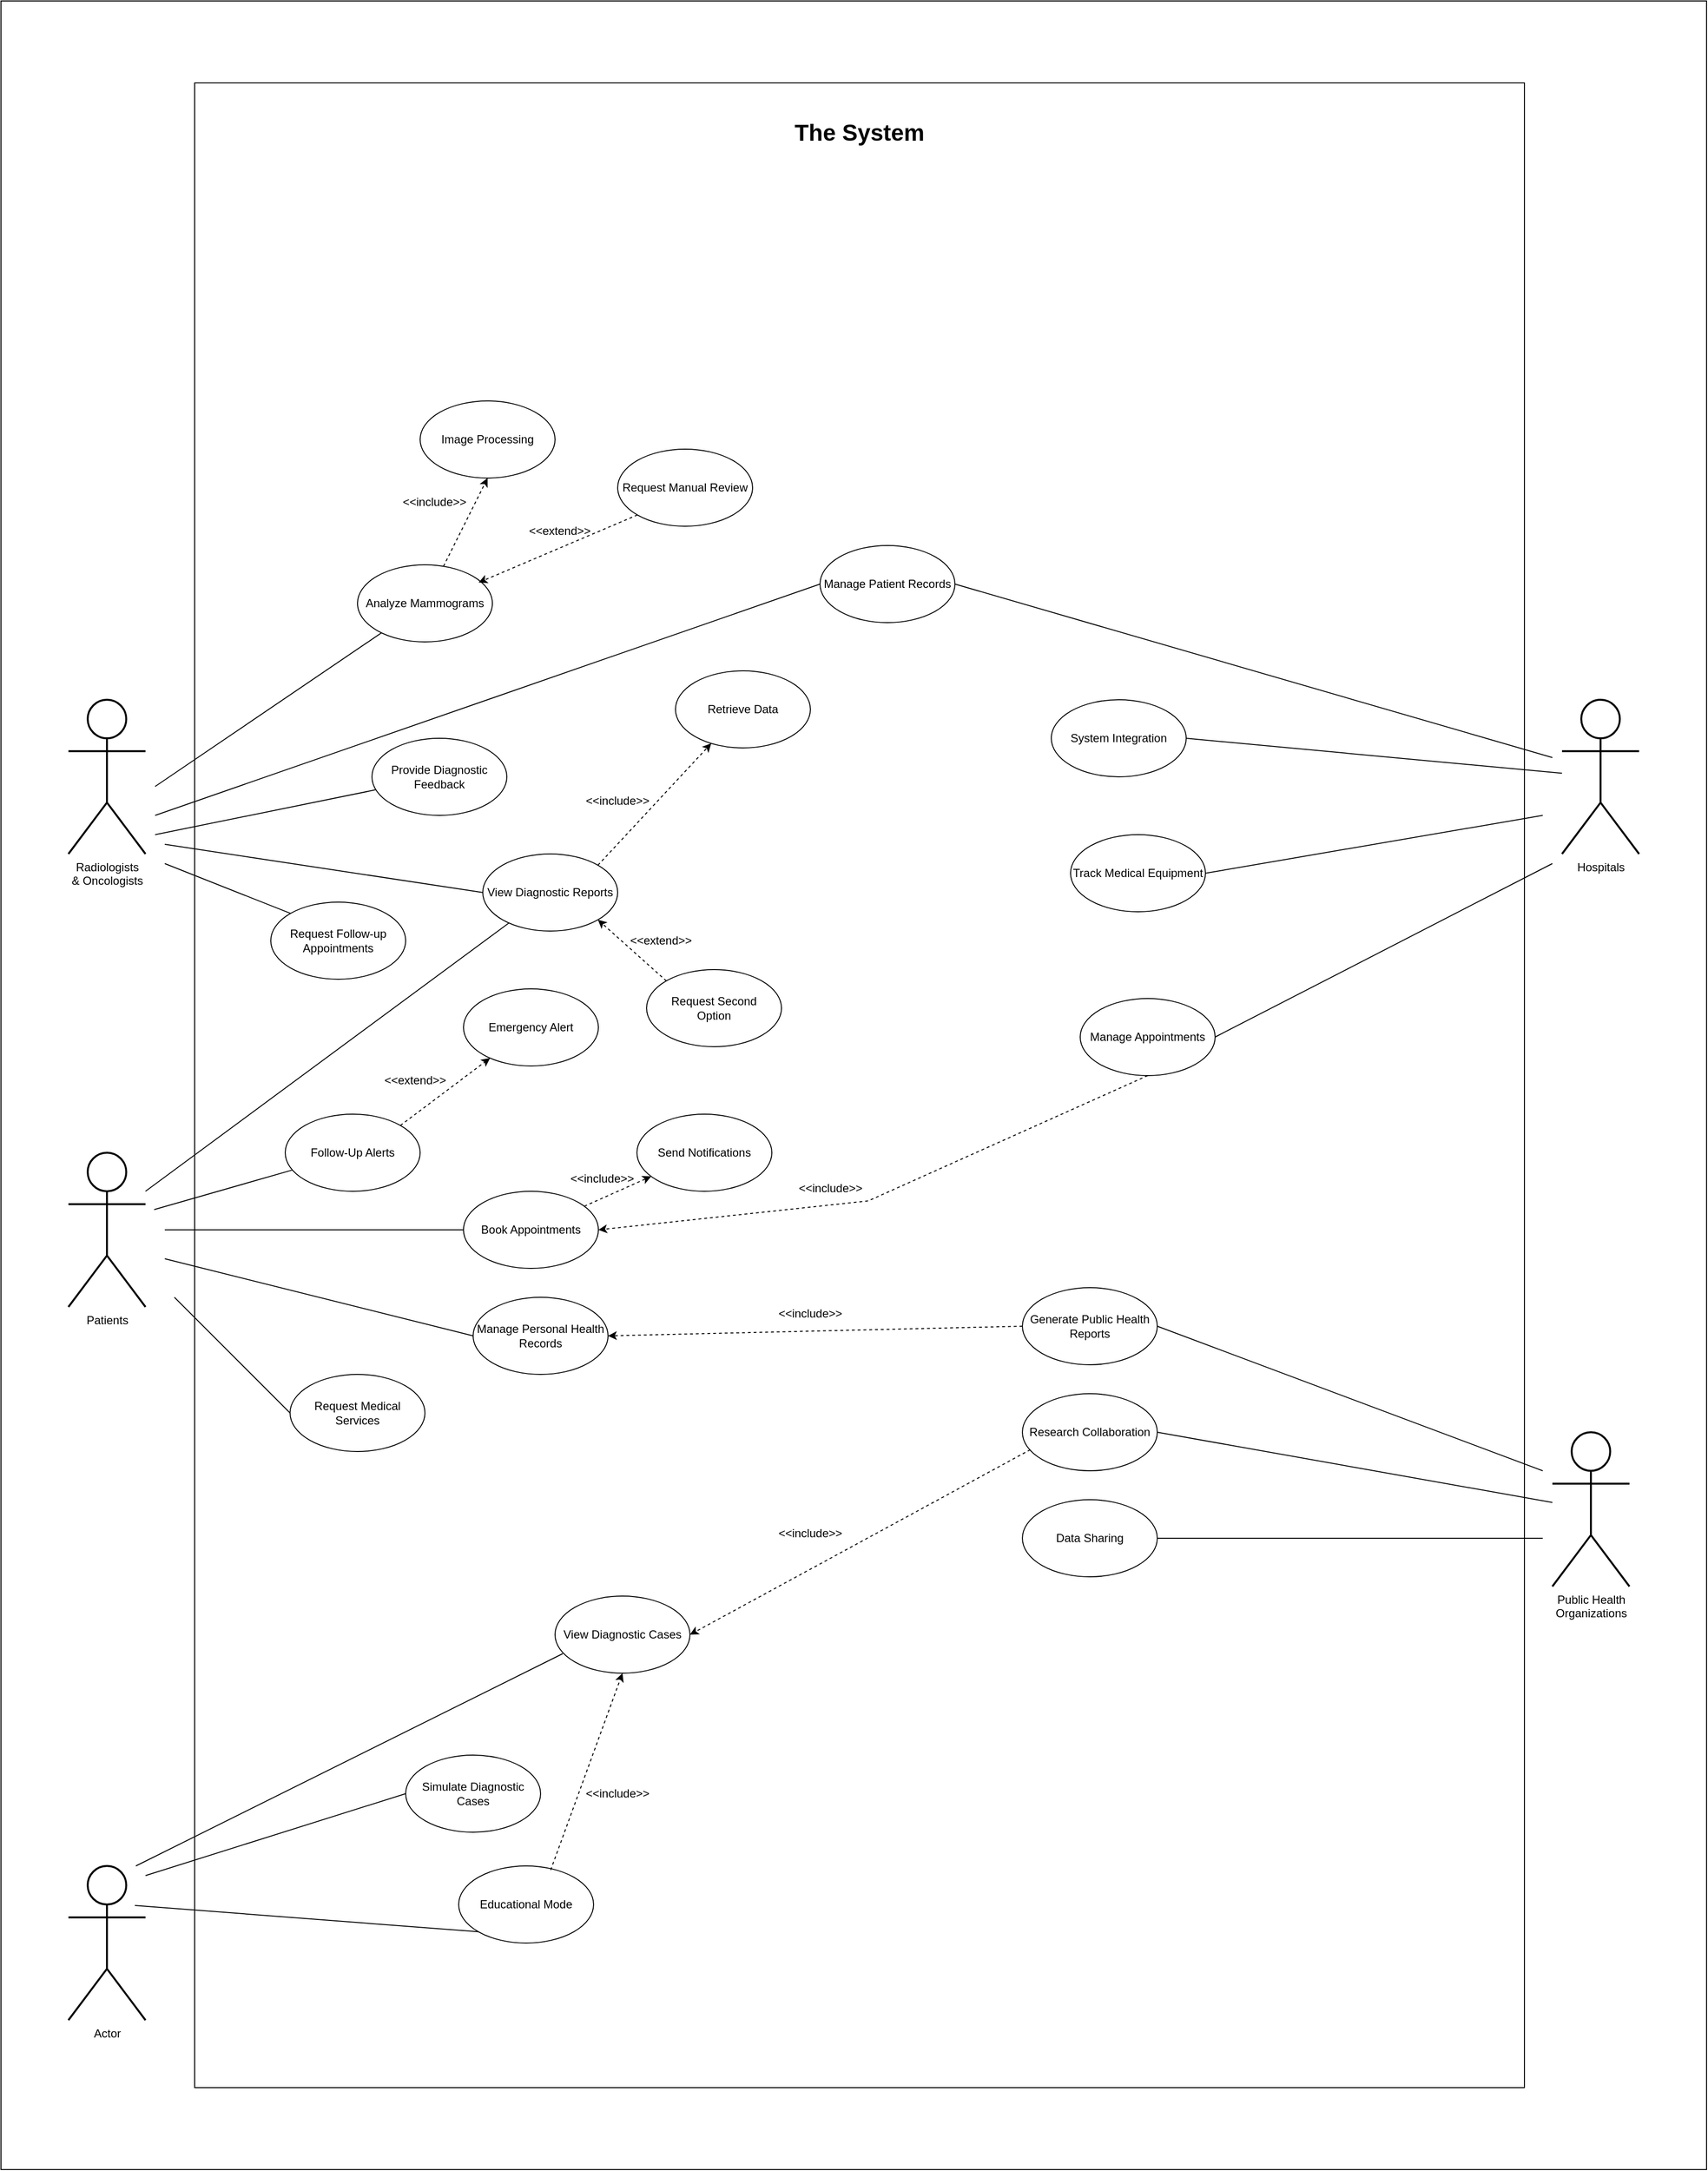 <mxfile version="24.8.6">
  <diagram name="Page-1" id="EfvkMyXsry1boPUFlgPe">
    <mxGraphModel dx="2623" dy="413" grid="1" gridSize="10" guides="1" tooltips="1" connect="1" arrows="1" fold="1" page="1" pageScale="1" pageWidth="850" pageHeight="1100" math="0" shadow="0">
      <root>
        <mxCell id="0" />
        <mxCell id="1" parent="0" />
        <mxCell id="jNFCbJLxegR6J5QKIv35-41" value="" style="rounded=0;whiteSpace=wrap;html=1;" vertex="1" parent="1">
          <mxGeometry x="1731" y="3530" width="1380" height="2080" as="geometry" />
        </mxCell>
        <mxCell id="jNFCbJLxegR6J5QKIv35-125" value="Radiologists&lt;div&gt;&amp;amp;&amp;nbsp;Oncologists&lt;/div&gt;" style="shape=umlActor;verticalLabelPosition=bottom;verticalAlign=top;html=1;outlineConnect=0;strokeWidth=2;" vertex="1" parent="1">
          <mxGeometry x="1600" y="4170" width="80" height="160" as="geometry" />
        </mxCell>
        <mxCell id="jNFCbJLxegR6J5QKIv35-126" value="Hospitals" style="shape=umlActor;verticalLabelPosition=bottom;verticalAlign=top;html=1;outlineConnect=0;strokeWidth=2;" vertex="1" parent="1">
          <mxGeometry x="3150" y="4170" width="80" height="160" as="geometry" />
        </mxCell>
        <mxCell id="jNFCbJLxegR6J5QKIv35-127" value="Patients" style="shape=umlActor;verticalLabelPosition=bottom;verticalAlign=top;html=1;outlineConnect=0;strokeWidth=2;" vertex="1" parent="1">
          <mxGeometry x="1600" y="4640" width="80" height="160" as="geometry" />
        </mxCell>
        <mxCell id="jNFCbJLxegR6J5QKIv35-128" value="Public Health&lt;div&gt;Organizations&lt;/div&gt;" style="shape=umlActor;verticalLabelPosition=bottom;verticalAlign=top;html=1;outlineConnect=0;strokeWidth=2;" vertex="1" parent="1">
          <mxGeometry x="3140" y="4930" width="80" height="160" as="geometry" />
        </mxCell>
        <mxCell id="jNFCbJLxegR6J5QKIv35-129" value="Actor" style="shape=umlActor;verticalLabelPosition=bottom;verticalAlign=top;html=1;outlineConnect=0;strokeWidth=2;" vertex="1" parent="1">
          <mxGeometry x="1600" y="5380" width="80" height="160" as="geometry" />
        </mxCell>
        <mxCell id="jNFCbJLxegR6J5QKIv35-130" value="&lt;b&gt;&lt;font style=&quot;font-size: 24px;&quot;&gt;The System&lt;/font&gt;&lt;/b&gt;" style="text;html=1;align=center;verticalAlign=middle;whiteSpace=wrap;rounded=0;" vertex="1" parent="1">
          <mxGeometry x="2216" y="3567" width="410" height="30" as="geometry" />
        </mxCell>
        <mxCell id="jNFCbJLxegR6J5QKIv35-131" value="Analyze Mammograms" style="ellipse;whiteSpace=wrap;html=1;" vertex="1" parent="1">
          <mxGeometry x="1900" y="4030" width="140" height="80" as="geometry" />
        </mxCell>
        <mxCell id="jNFCbJLxegR6J5QKIv35-132" value="Image Processing" style="ellipse;whiteSpace=wrap;html=1;" vertex="1" parent="1">
          <mxGeometry x="1965" y="3860" width="140" height="80" as="geometry" />
        </mxCell>
        <mxCell id="jNFCbJLxegR6J5QKIv35-133" value="Request Manual Review" style="ellipse;whiteSpace=wrap;html=1;" vertex="1" parent="1">
          <mxGeometry x="2170" y="3910" width="140" height="80" as="geometry" />
        </mxCell>
        <mxCell id="jNFCbJLxegR6J5QKIv35-134" value="Manage Patient Records" style="ellipse;whiteSpace=wrap;html=1;" vertex="1" parent="1">
          <mxGeometry x="2380" y="4010" width="140" height="80" as="geometry" />
        </mxCell>
        <mxCell id="jNFCbJLxegR6J5QKIv35-135" value="Provide Diagnostic Feedback" style="ellipse;whiteSpace=wrap;html=1;" vertex="1" parent="1">
          <mxGeometry x="1915" y="4210" width="140" height="80" as="geometry" />
        </mxCell>
        <mxCell id="jNFCbJLxegR6J5QKIv35-136" value="Retrieve Data" style="ellipse;whiteSpace=wrap;html=1;" vertex="1" parent="1">
          <mxGeometry x="2230" y="4140" width="140" height="80" as="geometry" />
        </mxCell>
        <mxCell id="jNFCbJLxegR6J5QKIv35-137" value="System Integration" style="ellipse;whiteSpace=wrap;html=1;" vertex="1" parent="1">
          <mxGeometry x="2620" y="4170" width="140" height="80" as="geometry" />
        </mxCell>
        <mxCell id="jNFCbJLxegR6J5QKIv35-138" value="Request Follow-up&lt;div&gt;Appointments&lt;/div&gt;" style="ellipse;whiteSpace=wrap;html=1;" vertex="1" parent="1">
          <mxGeometry x="1810" y="4380" width="140" height="80" as="geometry" />
        </mxCell>
        <mxCell id="jNFCbJLxegR6J5QKIv35-139" value="View Diagnostic Reports" style="ellipse;whiteSpace=wrap;html=1;" vertex="1" parent="1">
          <mxGeometry x="2030" y="4330" width="140" height="80" as="geometry" />
        </mxCell>
        <mxCell id="jNFCbJLxegR6J5QKIv35-140" value="Track Medical Equipment" style="ellipse;whiteSpace=wrap;html=1;" vertex="1" parent="1">
          <mxGeometry x="2640" y="4310" width="140" height="80" as="geometry" />
        </mxCell>
        <mxCell id="jNFCbJLxegR6J5QKIv35-141" value="Follow-Up Alerts" style="ellipse;whiteSpace=wrap;html=1;" vertex="1" parent="1">
          <mxGeometry x="1825" y="4600" width="140" height="80" as="geometry" />
        </mxCell>
        <mxCell id="jNFCbJLxegR6J5QKIv35-142" value="Emergency Alert" style="ellipse;whiteSpace=wrap;html=1;" vertex="1" parent="1">
          <mxGeometry x="2010" y="4470" width="140" height="80" as="geometry" />
        </mxCell>
        <mxCell id="jNFCbJLxegR6J5QKIv35-143" value="Request Second&lt;div&gt;Option&lt;/div&gt;" style="ellipse;whiteSpace=wrap;html=1;" vertex="1" parent="1">
          <mxGeometry x="2200" y="4450" width="140" height="80" as="geometry" />
        </mxCell>
        <mxCell id="jNFCbJLxegR6J5QKIv35-144" value="Send Notifications" style="ellipse;whiteSpace=wrap;html=1;" vertex="1" parent="1">
          <mxGeometry x="2190" y="4600" width="140" height="80" as="geometry" />
        </mxCell>
        <mxCell id="jNFCbJLxegR6J5QKIv35-145" value="Book Appointments" style="ellipse;whiteSpace=wrap;html=1;" vertex="1" parent="1">
          <mxGeometry x="2010" y="4680" width="140" height="80" as="geometry" />
        </mxCell>
        <mxCell id="jNFCbJLxegR6J5QKIv35-146" value="Manage Appointments" style="ellipse;whiteSpace=wrap;html=1;" vertex="1" parent="1">
          <mxGeometry x="2650" y="4480" width="140" height="80" as="geometry" />
        </mxCell>
        <mxCell id="jNFCbJLxegR6J5QKIv35-147" value="Generate Public Health&lt;div&gt;Reports&lt;/div&gt;" style="ellipse;whiteSpace=wrap;html=1;" vertex="1" parent="1">
          <mxGeometry x="2590" y="4780" width="140" height="80" as="geometry" />
        </mxCell>
        <mxCell id="jNFCbJLxegR6J5QKIv35-148" value="Manage Personal Health&lt;div&gt;Records&lt;/div&gt;" style="ellipse;whiteSpace=wrap;html=1;" vertex="1" parent="1">
          <mxGeometry x="2020" y="4790" width="140" height="80" as="geometry" />
        </mxCell>
        <mxCell id="jNFCbJLxegR6J5QKIv35-149" value="Request Medical&lt;div&gt;Services&lt;/div&gt;" style="ellipse;whiteSpace=wrap;html=1;" vertex="1" parent="1">
          <mxGeometry x="1830" y="4870" width="140" height="80" as="geometry" />
        </mxCell>
        <mxCell id="jNFCbJLxegR6J5QKIv35-150" value="Research Collaboration" style="ellipse;whiteSpace=wrap;html=1;" vertex="1" parent="1">
          <mxGeometry x="2590" y="4890" width="140" height="80" as="geometry" />
        </mxCell>
        <mxCell id="jNFCbJLxegR6J5QKIv35-151" value="View Diagnostic Cases" style="ellipse;whiteSpace=wrap;html=1;" vertex="1" parent="1">
          <mxGeometry x="2105" y="5100" width="140" height="80" as="geometry" />
        </mxCell>
        <mxCell id="jNFCbJLxegR6J5QKIv35-152" value="Data Sharing" style="ellipse;whiteSpace=wrap;html=1;" vertex="1" parent="1">
          <mxGeometry x="2590" y="5000" width="140" height="80" as="geometry" />
        </mxCell>
        <mxCell id="jNFCbJLxegR6J5QKIv35-153" value="Simulate Diagnostic&lt;div&gt;Cases&lt;/div&gt;" style="ellipse;whiteSpace=wrap;html=1;" vertex="1" parent="1">
          <mxGeometry x="1950" y="5265" width="140" height="80" as="geometry" />
        </mxCell>
        <mxCell id="jNFCbJLxegR6J5QKIv35-154" value="Educational Mode" style="ellipse;whiteSpace=wrap;html=1;" vertex="1" parent="1">
          <mxGeometry x="2005" y="5380" width="140" height="80" as="geometry" />
        </mxCell>
        <mxCell id="jNFCbJLxegR6J5QKIv35-155" value="" style="endArrow=none;html=1;rounded=0;" edge="1" target="jNFCbJLxegR6J5QKIv35-131" parent="1">
          <mxGeometry width="50" height="50" relative="1" as="geometry">
            <mxPoint x="1690" y="4260" as="sourcePoint" />
            <mxPoint x="1740" y="4210" as="targetPoint" />
          </mxGeometry>
        </mxCell>
        <mxCell id="jNFCbJLxegR6J5QKIv35-156" value="" style="endArrow=classic;html=1;rounded=0;entryX=0.5;entryY=1;entryDx=0;entryDy=0;dashed=1;" edge="1" source="jNFCbJLxegR6J5QKIv35-131" target="jNFCbJLxegR6J5QKIv35-132" parent="1">
          <mxGeometry width="50" height="50" relative="1" as="geometry">
            <mxPoint x="1905" y="4010" as="sourcePoint" />
            <mxPoint x="1955" y="3960" as="targetPoint" />
          </mxGeometry>
        </mxCell>
        <mxCell id="jNFCbJLxegR6J5QKIv35-157" value="" style="endArrow=classic;html=1;rounded=0;entryX=0.898;entryY=0.23;entryDx=0;entryDy=0;dashed=1;exitX=0;exitY=1;exitDx=0;exitDy=0;entryPerimeter=0;" edge="1" source="jNFCbJLxegR6J5QKIv35-133" target="jNFCbJLxegR6J5QKIv35-131" parent="1">
          <mxGeometry width="50" height="50" relative="1" as="geometry">
            <mxPoint x="1929" y="4022" as="sourcePoint" />
            <mxPoint x="1950" y="3980" as="targetPoint" />
          </mxGeometry>
        </mxCell>
        <mxCell id="jNFCbJLxegR6J5QKIv35-158" value="" style="endArrow=none;html=1;rounded=0;entryX=0;entryY=0.5;entryDx=0;entryDy=0;" edge="1" target="jNFCbJLxegR6J5QKIv35-134" parent="1">
          <mxGeometry width="50" height="50" relative="1" as="geometry">
            <mxPoint x="1690" y="4290" as="sourcePoint" />
            <mxPoint x="1740" y="4240" as="targetPoint" />
          </mxGeometry>
        </mxCell>
        <mxCell id="jNFCbJLxegR6J5QKIv35-159" value="" style="endArrow=none;html=1;rounded=0;" edge="1" target="jNFCbJLxegR6J5QKIv35-135" parent="1">
          <mxGeometry width="50" height="50" relative="1" as="geometry">
            <mxPoint x="1690" y="4310" as="sourcePoint" />
            <mxPoint x="1760" y="4270" as="targetPoint" />
          </mxGeometry>
        </mxCell>
        <mxCell id="jNFCbJLxegR6J5QKIv35-160" value="" style="endArrow=classic;html=1;rounded=0;exitX=1;exitY=0;exitDx=0;exitDy=0;dashed=1;" edge="1" source="jNFCbJLxegR6J5QKIv35-139" target="jNFCbJLxegR6J5QKIv35-136" parent="1">
          <mxGeometry width="50" height="50" relative="1" as="geometry">
            <mxPoint x="2120.003" y="4321.628" as="sourcePoint" />
            <mxPoint x="2260" y="4220" as="targetPoint" />
          </mxGeometry>
        </mxCell>
        <mxCell id="jNFCbJLxegR6J5QKIv35-161" value="" style="endArrow=none;html=1;rounded=0;exitX=1;exitY=0.5;exitDx=0;exitDy=0;" edge="1" source="jNFCbJLxegR6J5QKIv35-137" target="jNFCbJLxegR6J5QKIv35-126" parent="1">
          <mxGeometry width="50" height="50" relative="1" as="geometry">
            <mxPoint x="2460" y="4300" as="sourcePoint" />
            <mxPoint x="2510" y="4250" as="targetPoint" />
          </mxGeometry>
        </mxCell>
        <mxCell id="jNFCbJLxegR6J5QKIv35-162" value="" style="endArrow=none;html=1;rounded=0;exitX=1;exitY=0.5;exitDx=0;exitDy=0;" edge="1" source="jNFCbJLxegR6J5QKIv35-140" parent="1">
          <mxGeometry width="50" height="50" relative="1" as="geometry">
            <mxPoint x="2560" y="4440" as="sourcePoint" />
            <mxPoint x="3130" y="4290" as="targetPoint" />
          </mxGeometry>
        </mxCell>
        <mxCell id="jNFCbJLxegR6J5QKIv35-163" value="" style="endArrow=none;html=1;rounded=0;exitX=1;exitY=0.5;exitDx=0;exitDy=0;" edge="1" source="jNFCbJLxegR6J5QKIv35-146" parent="1">
          <mxGeometry width="50" height="50" relative="1" as="geometry">
            <mxPoint x="2440" y="4560" as="sourcePoint" />
            <mxPoint x="3140" y="4340" as="targetPoint" />
          </mxGeometry>
        </mxCell>
        <mxCell id="jNFCbJLxegR6J5QKIv35-164" value="" style="endArrow=classic;html=1;rounded=0;entryX=1;entryY=1;entryDx=0;entryDy=0;exitX=0;exitY=0;exitDx=0;exitDy=0;dashed=1;" edge="1" source="jNFCbJLxegR6J5QKIv35-143" target="jNFCbJLxegR6J5QKIv35-139" parent="1">
          <mxGeometry width="50" height="50" relative="1" as="geometry">
            <mxPoint x="2134.5" y="4500" as="sourcePoint" />
            <mxPoint x="2185.5" y="4429" as="targetPoint" />
          </mxGeometry>
        </mxCell>
        <mxCell id="jNFCbJLxegR6J5QKIv35-165" value="" style="endArrow=none;html=1;rounded=0;entryX=0;entryY=0;entryDx=0;entryDy=0;" edge="1" target="jNFCbJLxegR6J5QKIv35-138" parent="1">
          <mxGeometry width="50" height="50" relative="1" as="geometry">
            <mxPoint x="1700" y="4340" as="sourcePoint" />
            <mxPoint x="1915" y="4280" as="targetPoint" />
          </mxGeometry>
        </mxCell>
        <mxCell id="jNFCbJLxegR6J5QKIv35-166" value="" style="endArrow=classic;html=1;rounded=0;dashed=1;" edge="1" source="jNFCbJLxegR6J5QKIv35-145" target="jNFCbJLxegR6J5QKIv35-144" parent="1">
          <mxGeometry width="50" height="50" relative="1" as="geometry">
            <mxPoint x="2150" y="4650" as="sourcePoint" />
            <mxPoint x="2124" y="4599" as="targetPoint" />
          </mxGeometry>
        </mxCell>
        <mxCell id="jNFCbJLxegR6J5QKIv35-167" value="" style="endArrow=classic;html=1;rounded=0;dashed=1;exitX=1;exitY=0;exitDx=0;exitDy=0;" edge="1" source="jNFCbJLxegR6J5QKIv35-141" target="jNFCbJLxegR6J5QKIv35-142" parent="1">
          <mxGeometry width="50" height="50" relative="1" as="geometry">
            <mxPoint x="1991" y="4670" as="sourcePoint" />
            <mxPoint x="2029" y="4642" as="targetPoint" />
          </mxGeometry>
        </mxCell>
        <mxCell id="jNFCbJLxegR6J5QKIv35-168" value="" style="endArrow=classic;html=1;rounded=0;dashed=1;exitX=0.5;exitY=1;exitDx=0;exitDy=0;entryX=1;entryY=0.5;entryDx=0;entryDy=0;" edge="1" source="jNFCbJLxegR6J5QKIv35-146" target="jNFCbJLxegR6J5QKIv35-145" parent="1">
          <mxGeometry width="50" height="50" relative="1" as="geometry">
            <mxPoint x="2303" y="4730" as="sourcePoint" />
            <mxPoint x="2340" y="4702" as="targetPoint" />
            <Array as="points">
              <mxPoint x="2430" y="4690" />
            </Array>
          </mxGeometry>
        </mxCell>
        <mxCell id="jNFCbJLxegR6J5QKIv35-169" value="" style="endArrow=none;html=1;rounded=0;exitX=1;exitY=0.5;exitDx=0;exitDy=0;" edge="1" source="jNFCbJLxegR6J5QKIv35-147" parent="1">
          <mxGeometry width="50" height="50" relative="1" as="geometry">
            <mxPoint x="2820" y="4960" as="sourcePoint" />
            <mxPoint x="3130" y="4970" as="targetPoint" />
          </mxGeometry>
        </mxCell>
        <mxCell id="jNFCbJLxegR6J5QKIv35-170" value="" style="endArrow=classic;html=1;rounded=0;dashed=1;exitX=0;exitY=0.5;exitDx=0;exitDy=0;entryX=1;entryY=0.5;entryDx=0;entryDy=0;" edge="1" source="jNFCbJLxegR6J5QKIv35-147" target="jNFCbJLxegR6J5QKIv35-148" parent="1">
          <mxGeometry width="50" height="50" relative="1" as="geometry">
            <mxPoint x="2536" y="4720" as="sourcePoint" />
            <mxPoint x="2340" y="4812" as="targetPoint" />
          </mxGeometry>
        </mxCell>
        <mxCell id="jNFCbJLxegR6J5QKIv35-171" value="" style="endArrow=none;html=1;rounded=0;exitX=1;exitY=0.5;exitDx=0;exitDy=0;" edge="1" source="jNFCbJLxegR6J5QKIv35-150" parent="1" target="jNFCbJLxegR6J5QKIv35-128">
          <mxGeometry width="50" height="50" relative="1" as="geometry">
            <mxPoint x="2660" y="4990" as="sourcePoint" />
            <mxPoint x="3100" y="5040" as="targetPoint" />
          </mxGeometry>
        </mxCell>
        <mxCell id="jNFCbJLxegR6J5QKIv35-172" value="" style="endArrow=none;html=1;rounded=0;exitX=1;exitY=0.5;exitDx=0;exitDy=0;" edge="1" source="jNFCbJLxegR6J5QKIv35-152" parent="1">
          <mxGeometry width="50" height="50" relative="1" as="geometry">
            <mxPoint x="2690" y="5100" as="sourcePoint" />
            <mxPoint x="3130" y="5040" as="targetPoint" />
          </mxGeometry>
        </mxCell>
        <mxCell id="jNFCbJLxegR6J5QKIv35-173" value="" style="endArrow=none;html=1;rounded=0;" edge="1" target="jNFCbJLxegR6J5QKIv35-139" parent="1">
          <mxGeometry width="50" height="50" relative="1" as="geometry">
            <mxPoint x="1680" y="4680" as="sourcePoint" />
            <mxPoint x="1730" y="4630" as="targetPoint" />
          </mxGeometry>
        </mxCell>
        <mxCell id="jNFCbJLxegR6J5QKIv35-174" value="" style="endArrow=none;html=1;rounded=0;" edge="1" target="jNFCbJLxegR6J5QKIv35-141" parent="1">
          <mxGeometry width="50" height="50" relative="1" as="geometry">
            <mxPoint x="1689" y="4699" as="sourcePoint" />
            <mxPoint x="2065" y="4430" as="targetPoint" />
          </mxGeometry>
        </mxCell>
        <mxCell id="jNFCbJLxegR6J5QKIv35-175" value="" style="endArrow=none;html=1;rounded=0;entryX=0;entryY=0.5;entryDx=0;entryDy=0;" edge="1" target="jNFCbJLxegR6J5QKIv35-145" parent="1">
          <mxGeometry width="50" height="50" relative="1" as="geometry">
            <mxPoint x="1700" y="4720" as="sourcePoint" />
            <mxPoint x="1750" y="4670" as="targetPoint" />
          </mxGeometry>
        </mxCell>
        <mxCell id="jNFCbJLxegR6J5QKIv35-176" value="" style="endArrow=none;html=1;rounded=0;entryX=0;entryY=0.5;entryDx=0;entryDy=0;" edge="1" target="jNFCbJLxegR6J5QKIv35-149" parent="1">
          <mxGeometry width="50" height="50" relative="1" as="geometry">
            <mxPoint x="1710" y="4790" as="sourcePoint" />
            <mxPoint x="2020" y="4730" as="targetPoint" />
          </mxGeometry>
        </mxCell>
        <mxCell id="jNFCbJLxegR6J5QKIv35-177" value="" style="endArrow=none;html=1;rounded=0;entryX=0;entryY=0.5;entryDx=0;entryDy=0;" edge="1" target="jNFCbJLxegR6J5QKIv35-148" parent="1">
          <mxGeometry width="50" height="50" relative="1" as="geometry">
            <mxPoint x="1700" y="4750" as="sourcePoint" />
            <mxPoint x="1760" y="4710" as="targetPoint" />
          </mxGeometry>
        </mxCell>
        <mxCell id="jNFCbJLxegR6J5QKIv35-178" value="" style="endArrow=none;html=1;rounded=0;entryX=0;entryY=0.5;entryDx=0;entryDy=0;" edge="1" target="jNFCbJLxegR6J5QKIv35-153" parent="1">
          <mxGeometry width="50" height="50" relative="1" as="geometry">
            <mxPoint x="1680" y="5390" as="sourcePoint" />
            <mxPoint x="1720" y="5330" as="targetPoint" />
          </mxGeometry>
        </mxCell>
        <mxCell id="jNFCbJLxegR6J5QKIv35-179" value="" style="endArrow=none;html=1;rounded=0;entryX=0;entryY=1;entryDx=0;entryDy=0;" edge="1" target="jNFCbJLxegR6J5QKIv35-154" parent="1">
          <mxGeometry width="50" height="50" relative="1" as="geometry">
            <mxPoint x="1669" y="5421" as="sourcePoint" />
            <mxPoint x="1930" y="5250" as="targetPoint" />
          </mxGeometry>
        </mxCell>
        <mxCell id="jNFCbJLxegR6J5QKIv35-180" value="" style="endArrow=none;html=1;rounded=0;entryX=0.057;entryY=0.747;entryDx=0;entryDy=0;entryPerimeter=0;" edge="1" target="jNFCbJLxegR6J5QKIv35-151" parent="1">
          <mxGeometry width="50" height="50" relative="1" as="geometry">
            <mxPoint x="1670" y="5380" as="sourcePoint" />
            <mxPoint x="1720" y="5330" as="targetPoint" />
          </mxGeometry>
        </mxCell>
        <mxCell id="jNFCbJLxegR6J5QKIv35-181" value="" style="endArrow=classic;html=1;rounded=0;dashed=1;exitX=0.059;exitY=0.726;exitDx=0;exitDy=0;entryX=1;entryY=0.5;entryDx=0;entryDy=0;exitPerimeter=0;" edge="1" source="jNFCbJLxegR6J5QKIv35-150" target="jNFCbJLxegR6J5QKIv35-151" parent="1">
          <mxGeometry width="50" height="50" relative="1" as="geometry">
            <mxPoint x="2460" y="5005" as="sourcePoint" />
            <mxPoint x="2120" y="5015" as="targetPoint" />
          </mxGeometry>
        </mxCell>
        <mxCell id="jNFCbJLxegR6J5QKIv35-182" value="" style="endArrow=classic;html=1;rounded=0;dashed=1;exitX=0.682;exitY=0.053;exitDx=0;exitDy=0;entryX=0.5;entryY=1;entryDx=0;entryDy=0;exitPerimeter=0;" edge="1" source="jNFCbJLxegR6J5QKIv35-154" target="jNFCbJLxegR6J5QKIv35-151" parent="1">
          <mxGeometry width="50" height="50" relative="1" as="geometry">
            <mxPoint x="2481.5" y="5219" as="sourcePoint" />
            <mxPoint x="2218.5" y="5401" as="targetPoint" />
          </mxGeometry>
        </mxCell>
        <mxCell id="jNFCbJLxegR6J5QKIv35-183" value="" style="endArrow=none;html=1;rounded=0;exitX=1;exitY=0.5;exitDx=0;exitDy=0;" edge="1" source="jNFCbJLxegR6J5QKIv35-134" parent="1">
          <mxGeometry width="50" height="50" relative="1" as="geometry">
            <mxPoint x="2500" y="4180" as="sourcePoint" />
            <mxPoint x="3140" y="4230" as="targetPoint" />
          </mxGeometry>
        </mxCell>
        <mxCell id="jNFCbJLxegR6J5QKIv35-184" value="" style="endArrow=none;html=1;rounded=0;entryX=0;entryY=0.5;entryDx=0;entryDy=0;" edge="1" target="jNFCbJLxegR6J5QKIv35-139" parent="1">
          <mxGeometry width="50" height="50" relative="1" as="geometry">
            <mxPoint x="1700" y="4320" as="sourcePoint" />
            <mxPoint x="1929" y="4273" as="targetPoint" />
          </mxGeometry>
        </mxCell>
        <mxCell id="jNFCbJLxegR6J5QKIv35-185" value="&amp;lt;&amp;lt;include&amp;gt;&amp;gt;" style="text;html=1;align=center;verticalAlign=middle;whiteSpace=wrap;rounded=0;" vertex="1" parent="1">
          <mxGeometry x="1950" y="3950" width="60" height="30" as="geometry" />
        </mxCell>
        <mxCell id="jNFCbJLxegR6J5QKIv35-186" value="&amp;lt;&amp;lt;extend&amp;gt;&amp;gt;" style="text;html=1;align=center;verticalAlign=middle;whiteSpace=wrap;rounded=0;" vertex="1" parent="1">
          <mxGeometry x="2080" y="3980" width="60" height="30" as="geometry" />
        </mxCell>
        <mxCell id="jNFCbJLxegR6J5QKIv35-187" value="&amp;lt;&amp;lt;extend&amp;gt;&amp;gt;" style="text;html=1;align=center;verticalAlign=middle;whiteSpace=wrap;rounded=0;" vertex="1" parent="1">
          <mxGeometry x="2185" y="4405" width="60" height="30" as="geometry" />
        </mxCell>
        <mxCell id="jNFCbJLxegR6J5QKIv35-188" value="&amp;lt;&amp;lt;include&amp;gt;&amp;gt;" style="text;html=1;align=center;verticalAlign=middle;whiteSpace=wrap;rounded=0;" vertex="1" parent="1">
          <mxGeometry x="2140" y="4260" width="60" height="30" as="geometry" />
        </mxCell>
        <mxCell id="jNFCbJLxegR6J5QKIv35-189" value="&amp;lt;&amp;lt;extend&amp;gt;&amp;gt;" style="text;html=1;align=center;verticalAlign=middle;whiteSpace=wrap;rounded=0;" vertex="1" parent="1">
          <mxGeometry x="1930" y="4550" width="60" height="30" as="geometry" />
        </mxCell>
        <mxCell id="jNFCbJLxegR6J5QKIv35-190" value="&amp;lt;&amp;lt;include&amp;gt;&amp;gt;" style="text;html=1;align=center;verticalAlign=middle;whiteSpace=wrap;rounded=0;" vertex="1" parent="1">
          <mxGeometry x="2124" y="4652" width="60" height="30" as="geometry" />
        </mxCell>
        <mxCell id="jNFCbJLxegR6J5QKIv35-191" value="&amp;lt;&amp;lt;include&amp;gt;&amp;gt;" style="text;html=1;align=center;verticalAlign=middle;whiteSpace=wrap;rounded=0;" vertex="1" parent="1">
          <mxGeometry x="2361" y="4662" width="60" height="30" as="geometry" />
        </mxCell>
        <mxCell id="jNFCbJLxegR6J5QKIv35-192" value="&amp;lt;&amp;lt;include&amp;gt;&amp;gt;" style="text;html=1;align=center;verticalAlign=middle;whiteSpace=wrap;rounded=0;" vertex="1" parent="1">
          <mxGeometry x="2340" y="4792" width="60" height="30" as="geometry" />
        </mxCell>
        <mxCell id="jNFCbJLxegR6J5QKIv35-193" value="&amp;lt;&amp;lt;include&amp;gt;&amp;gt;" style="text;html=1;align=center;verticalAlign=middle;whiteSpace=wrap;rounded=0;" vertex="1" parent="1">
          <mxGeometry x="2340" y="5020" width="60" height="30" as="geometry" />
        </mxCell>
        <mxCell id="jNFCbJLxegR6J5QKIv35-194" value="&amp;lt;&amp;lt;include&amp;gt;&amp;gt;" style="text;html=1;align=center;verticalAlign=middle;whiteSpace=wrap;rounded=0;" vertex="1" parent="1">
          <mxGeometry x="2140" y="5290" width="60" height="30" as="geometry" />
        </mxCell>
        <mxCell id="jNFCbJLxegR6J5QKIv35-195" value="" style="rounded=0;whiteSpace=wrap;html=1;fillColor=none;" vertex="1" parent="1">
          <mxGeometry x="1530" y="3445" width="1770" height="2250" as="geometry" />
        </mxCell>
      </root>
    </mxGraphModel>
  </diagram>
</mxfile>
